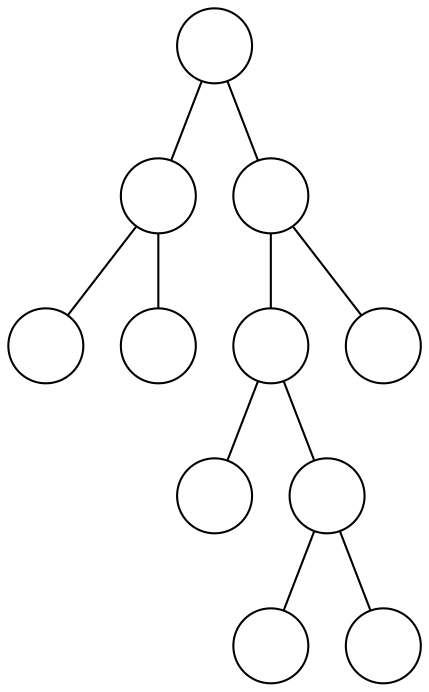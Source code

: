 graph g {
graph[ordering="out"];
1[label="", shape=circle, width=0.5];
1--2;
1--3;
2[label="", shape=circle, width=0.5];
2--4;
2--5;
3[label="", shape=circle, width=0.5];
3--6;
3--7;
4[label="", shape=circle, width=0.5];
5[label="", shape=circle, width=0.5];
6[label="", shape=circle, width=0.5];
6--12;
6--13;
7[label="", shape=circle, width=0.5];
12[label="", shape=circle, width=0.5];
13[label="", shape=circle, width=0.5];
13--26;
13--27;
26[label="", shape=circle, width=0.5];
27[label="", shape=circle, width=0.5];
}
